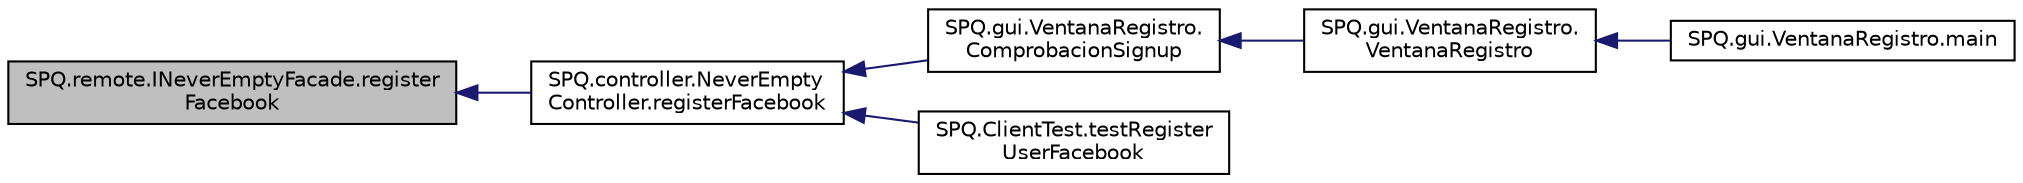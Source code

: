 digraph "SPQ.remote.INeverEmptyFacade.registerFacebook"
{
  edge [fontname="Helvetica",fontsize="10",labelfontname="Helvetica",labelfontsize="10"];
  node [fontname="Helvetica",fontsize="10",shape=record];
  rankdir="LR";
  Node32 [label="SPQ.remote.INeverEmptyFacade.register\lFacebook",height=0.2,width=0.4,color="black", fillcolor="grey75", style="filled", fontcolor="black"];
  Node32 -> Node33 [dir="back",color="midnightblue",fontsize="10",style="solid",fontname="Helvetica"];
  Node33 [label="SPQ.controller.NeverEmpty\lController.registerFacebook",height=0.2,width=0.4,color="black", fillcolor="white", style="filled",URL="$class_s_p_q_1_1controller_1_1_never_empty_controller.html#ad766d360d5d5c69d6e6d5b2953b27fac"];
  Node33 -> Node34 [dir="back",color="midnightblue",fontsize="10",style="solid",fontname="Helvetica"];
  Node34 [label="SPQ.gui.VentanaRegistro.\lComprobacionSignup",height=0.2,width=0.4,color="black", fillcolor="white", style="filled",URL="$class_s_p_q_1_1gui_1_1_ventana_registro.html#a409053f213651ce392699ee8c4f07e66"];
  Node34 -> Node35 [dir="back",color="midnightblue",fontsize="10",style="solid",fontname="Helvetica"];
  Node35 [label="SPQ.gui.VentanaRegistro.\lVentanaRegistro",height=0.2,width=0.4,color="black", fillcolor="white", style="filled",URL="$class_s_p_q_1_1gui_1_1_ventana_registro.html#a40069db92c94222331b181f23744c14f"];
  Node35 -> Node36 [dir="back",color="midnightblue",fontsize="10",style="solid",fontname="Helvetica"];
  Node36 [label="SPQ.gui.VentanaRegistro.main",height=0.2,width=0.4,color="black", fillcolor="white", style="filled",URL="$class_s_p_q_1_1gui_1_1_ventana_registro.html#a8d80a5efba104ecaefab065592e23a68"];
  Node33 -> Node37 [dir="back",color="midnightblue",fontsize="10",style="solid",fontname="Helvetica"];
  Node37 [label="SPQ.ClientTest.testRegister\lUserFacebook",height=0.2,width=0.4,color="black", fillcolor="white", style="filled",URL="$class_s_p_q_1_1_client_test.html#ae74ec6f1a9672b8dbffeaf89abe44bbd"];
}
